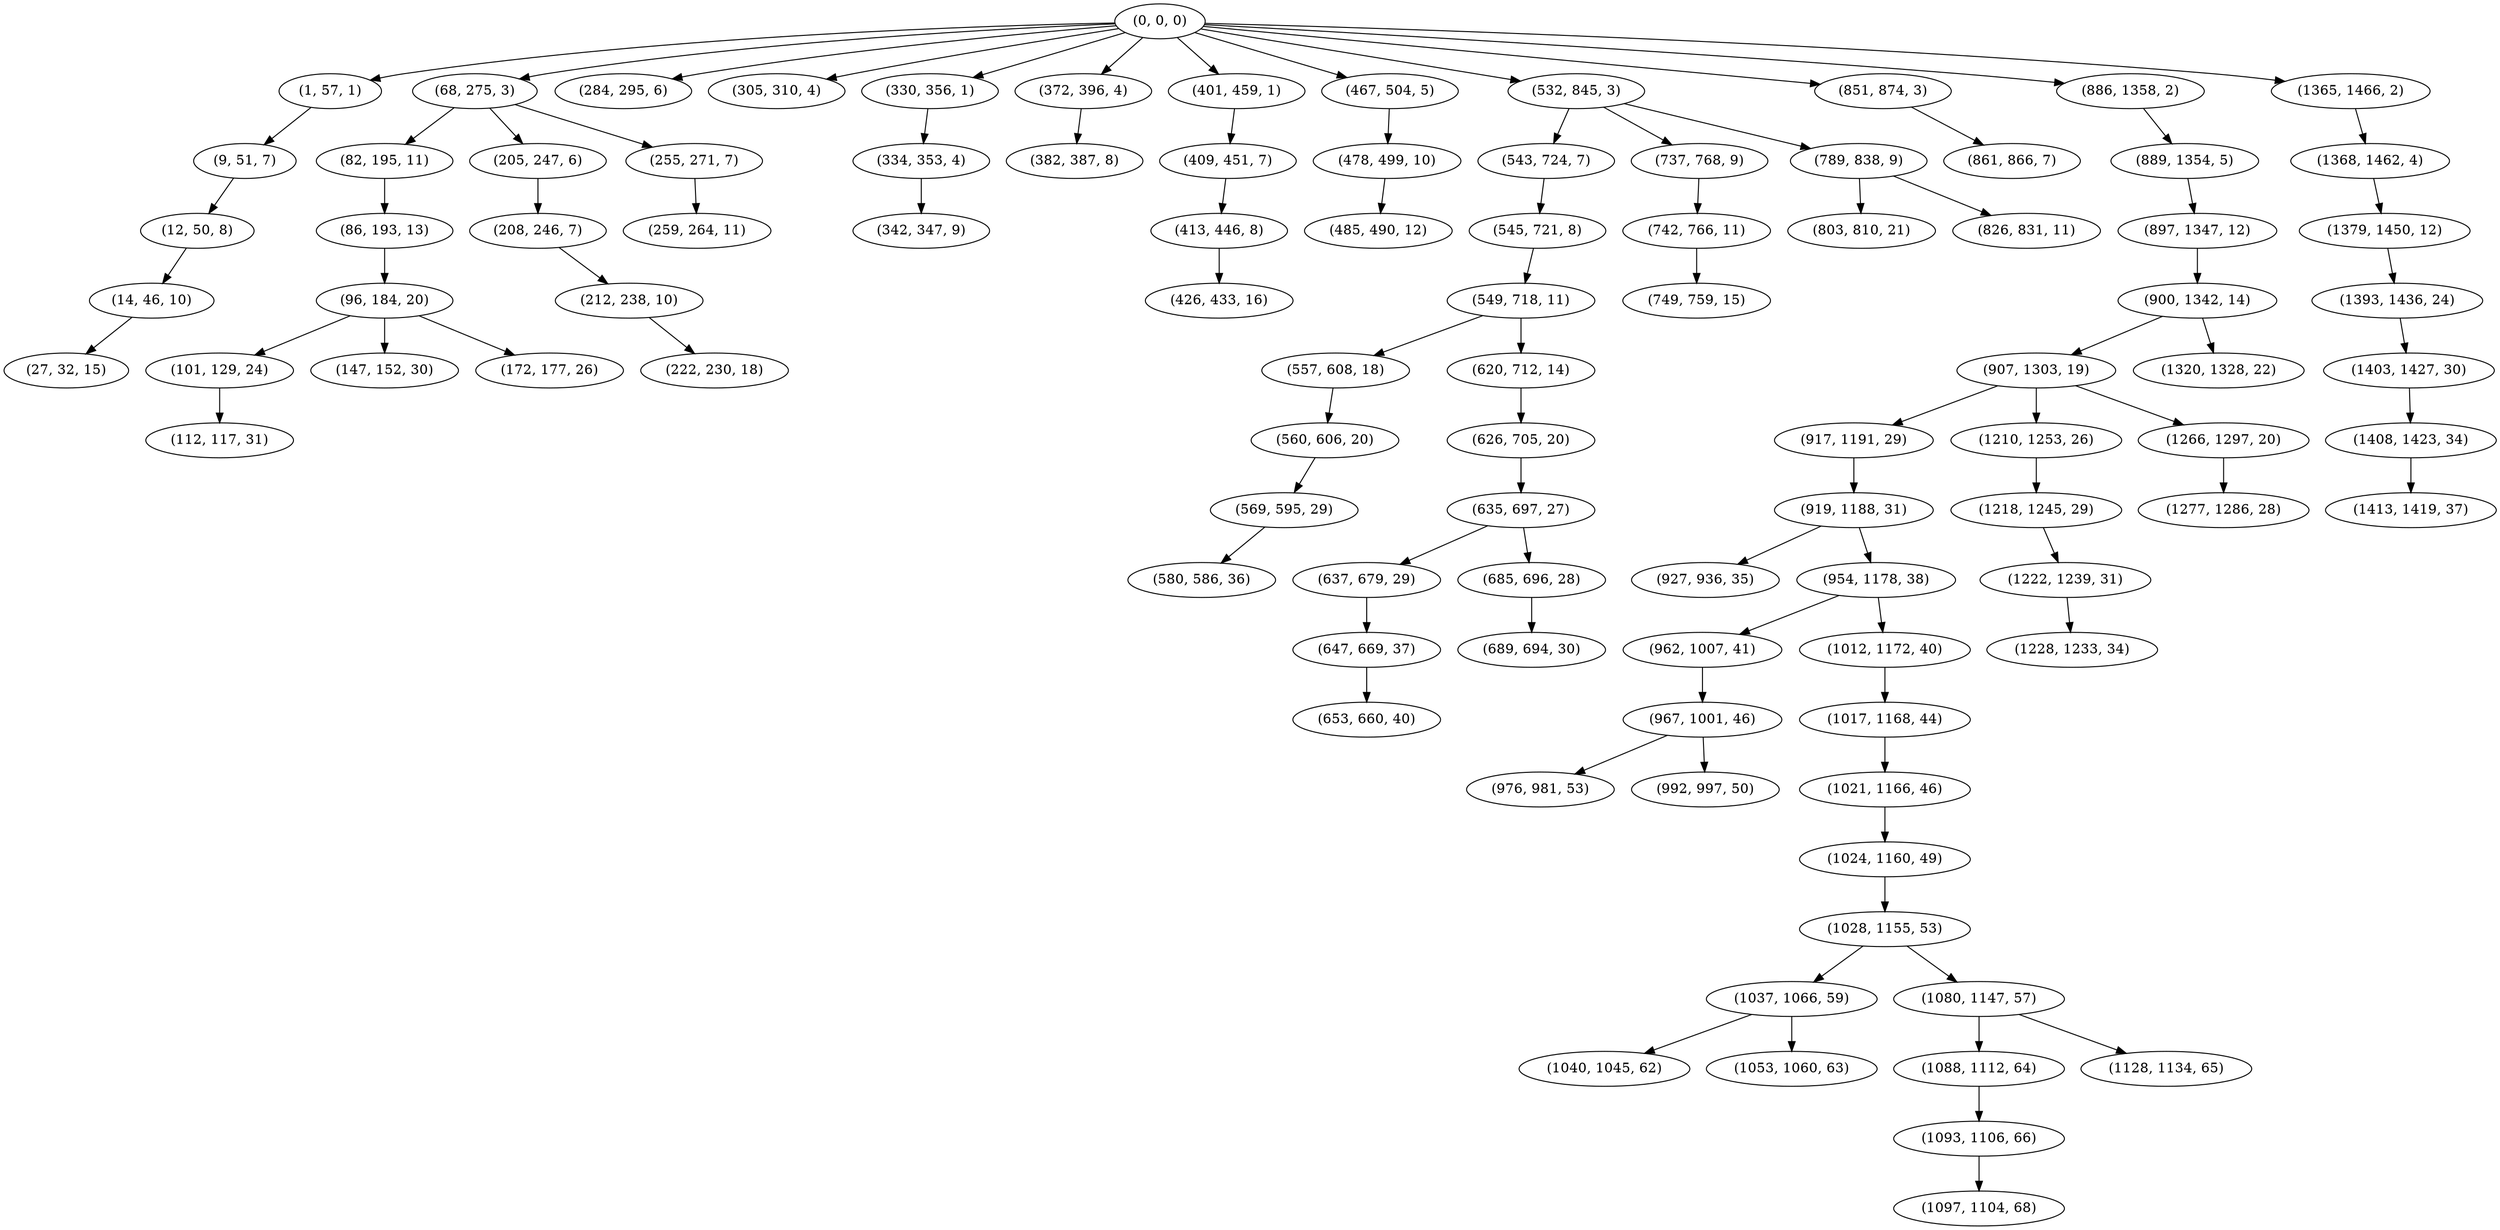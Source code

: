 digraph tree {
    "(0, 0, 0)";
    "(1, 57, 1)";
    "(9, 51, 7)";
    "(12, 50, 8)";
    "(14, 46, 10)";
    "(27, 32, 15)";
    "(68, 275, 3)";
    "(82, 195, 11)";
    "(86, 193, 13)";
    "(96, 184, 20)";
    "(101, 129, 24)";
    "(112, 117, 31)";
    "(147, 152, 30)";
    "(172, 177, 26)";
    "(205, 247, 6)";
    "(208, 246, 7)";
    "(212, 238, 10)";
    "(222, 230, 18)";
    "(255, 271, 7)";
    "(259, 264, 11)";
    "(284, 295, 6)";
    "(305, 310, 4)";
    "(330, 356, 1)";
    "(334, 353, 4)";
    "(342, 347, 9)";
    "(372, 396, 4)";
    "(382, 387, 8)";
    "(401, 459, 1)";
    "(409, 451, 7)";
    "(413, 446, 8)";
    "(426, 433, 16)";
    "(467, 504, 5)";
    "(478, 499, 10)";
    "(485, 490, 12)";
    "(532, 845, 3)";
    "(543, 724, 7)";
    "(545, 721, 8)";
    "(549, 718, 11)";
    "(557, 608, 18)";
    "(560, 606, 20)";
    "(569, 595, 29)";
    "(580, 586, 36)";
    "(620, 712, 14)";
    "(626, 705, 20)";
    "(635, 697, 27)";
    "(637, 679, 29)";
    "(647, 669, 37)";
    "(653, 660, 40)";
    "(685, 696, 28)";
    "(689, 694, 30)";
    "(737, 768, 9)";
    "(742, 766, 11)";
    "(749, 759, 15)";
    "(789, 838, 9)";
    "(803, 810, 21)";
    "(826, 831, 11)";
    "(851, 874, 3)";
    "(861, 866, 7)";
    "(886, 1358, 2)";
    "(889, 1354, 5)";
    "(897, 1347, 12)";
    "(900, 1342, 14)";
    "(907, 1303, 19)";
    "(917, 1191, 29)";
    "(919, 1188, 31)";
    "(927, 936, 35)";
    "(954, 1178, 38)";
    "(962, 1007, 41)";
    "(967, 1001, 46)";
    "(976, 981, 53)";
    "(992, 997, 50)";
    "(1012, 1172, 40)";
    "(1017, 1168, 44)";
    "(1021, 1166, 46)";
    "(1024, 1160, 49)";
    "(1028, 1155, 53)";
    "(1037, 1066, 59)";
    "(1040, 1045, 62)";
    "(1053, 1060, 63)";
    "(1080, 1147, 57)";
    "(1088, 1112, 64)";
    "(1093, 1106, 66)";
    "(1097, 1104, 68)";
    "(1128, 1134, 65)";
    "(1210, 1253, 26)";
    "(1218, 1245, 29)";
    "(1222, 1239, 31)";
    "(1228, 1233, 34)";
    "(1266, 1297, 20)";
    "(1277, 1286, 28)";
    "(1320, 1328, 22)";
    "(1365, 1466, 2)";
    "(1368, 1462, 4)";
    "(1379, 1450, 12)";
    "(1393, 1436, 24)";
    "(1403, 1427, 30)";
    "(1408, 1423, 34)";
    "(1413, 1419, 37)";
    "(0, 0, 0)" -> "(1, 57, 1)";
    "(0, 0, 0)" -> "(68, 275, 3)";
    "(0, 0, 0)" -> "(284, 295, 6)";
    "(0, 0, 0)" -> "(305, 310, 4)";
    "(0, 0, 0)" -> "(330, 356, 1)";
    "(0, 0, 0)" -> "(372, 396, 4)";
    "(0, 0, 0)" -> "(401, 459, 1)";
    "(0, 0, 0)" -> "(467, 504, 5)";
    "(0, 0, 0)" -> "(532, 845, 3)";
    "(0, 0, 0)" -> "(851, 874, 3)";
    "(0, 0, 0)" -> "(886, 1358, 2)";
    "(0, 0, 0)" -> "(1365, 1466, 2)";
    "(1, 57, 1)" -> "(9, 51, 7)";
    "(9, 51, 7)" -> "(12, 50, 8)";
    "(12, 50, 8)" -> "(14, 46, 10)";
    "(14, 46, 10)" -> "(27, 32, 15)";
    "(68, 275, 3)" -> "(82, 195, 11)";
    "(68, 275, 3)" -> "(205, 247, 6)";
    "(68, 275, 3)" -> "(255, 271, 7)";
    "(82, 195, 11)" -> "(86, 193, 13)";
    "(86, 193, 13)" -> "(96, 184, 20)";
    "(96, 184, 20)" -> "(101, 129, 24)";
    "(96, 184, 20)" -> "(147, 152, 30)";
    "(96, 184, 20)" -> "(172, 177, 26)";
    "(101, 129, 24)" -> "(112, 117, 31)";
    "(205, 247, 6)" -> "(208, 246, 7)";
    "(208, 246, 7)" -> "(212, 238, 10)";
    "(212, 238, 10)" -> "(222, 230, 18)";
    "(255, 271, 7)" -> "(259, 264, 11)";
    "(330, 356, 1)" -> "(334, 353, 4)";
    "(334, 353, 4)" -> "(342, 347, 9)";
    "(372, 396, 4)" -> "(382, 387, 8)";
    "(401, 459, 1)" -> "(409, 451, 7)";
    "(409, 451, 7)" -> "(413, 446, 8)";
    "(413, 446, 8)" -> "(426, 433, 16)";
    "(467, 504, 5)" -> "(478, 499, 10)";
    "(478, 499, 10)" -> "(485, 490, 12)";
    "(532, 845, 3)" -> "(543, 724, 7)";
    "(532, 845, 3)" -> "(737, 768, 9)";
    "(532, 845, 3)" -> "(789, 838, 9)";
    "(543, 724, 7)" -> "(545, 721, 8)";
    "(545, 721, 8)" -> "(549, 718, 11)";
    "(549, 718, 11)" -> "(557, 608, 18)";
    "(549, 718, 11)" -> "(620, 712, 14)";
    "(557, 608, 18)" -> "(560, 606, 20)";
    "(560, 606, 20)" -> "(569, 595, 29)";
    "(569, 595, 29)" -> "(580, 586, 36)";
    "(620, 712, 14)" -> "(626, 705, 20)";
    "(626, 705, 20)" -> "(635, 697, 27)";
    "(635, 697, 27)" -> "(637, 679, 29)";
    "(635, 697, 27)" -> "(685, 696, 28)";
    "(637, 679, 29)" -> "(647, 669, 37)";
    "(647, 669, 37)" -> "(653, 660, 40)";
    "(685, 696, 28)" -> "(689, 694, 30)";
    "(737, 768, 9)" -> "(742, 766, 11)";
    "(742, 766, 11)" -> "(749, 759, 15)";
    "(789, 838, 9)" -> "(803, 810, 21)";
    "(789, 838, 9)" -> "(826, 831, 11)";
    "(851, 874, 3)" -> "(861, 866, 7)";
    "(886, 1358, 2)" -> "(889, 1354, 5)";
    "(889, 1354, 5)" -> "(897, 1347, 12)";
    "(897, 1347, 12)" -> "(900, 1342, 14)";
    "(900, 1342, 14)" -> "(907, 1303, 19)";
    "(900, 1342, 14)" -> "(1320, 1328, 22)";
    "(907, 1303, 19)" -> "(917, 1191, 29)";
    "(907, 1303, 19)" -> "(1210, 1253, 26)";
    "(907, 1303, 19)" -> "(1266, 1297, 20)";
    "(917, 1191, 29)" -> "(919, 1188, 31)";
    "(919, 1188, 31)" -> "(927, 936, 35)";
    "(919, 1188, 31)" -> "(954, 1178, 38)";
    "(954, 1178, 38)" -> "(962, 1007, 41)";
    "(954, 1178, 38)" -> "(1012, 1172, 40)";
    "(962, 1007, 41)" -> "(967, 1001, 46)";
    "(967, 1001, 46)" -> "(976, 981, 53)";
    "(967, 1001, 46)" -> "(992, 997, 50)";
    "(1012, 1172, 40)" -> "(1017, 1168, 44)";
    "(1017, 1168, 44)" -> "(1021, 1166, 46)";
    "(1021, 1166, 46)" -> "(1024, 1160, 49)";
    "(1024, 1160, 49)" -> "(1028, 1155, 53)";
    "(1028, 1155, 53)" -> "(1037, 1066, 59)";
    "(1028, 1155, 53)" -> "(1080, 1147, 57)";
    "(1037, 1066, 59)" -> "(1040, 1045, 62)";
    "(1037, 1066, 59)" -> "(1053, 1060, 63)";
    "(1080, 1147, 57)" -> "(1088, 1112, 64)";
    "(1080, 1147, 57)" -> "(1128, 1134, 65)";
    "(1088, 1112, 64)" -> "(1093, 1106, 66)";
    "(1093, 1106, 66)" -> "(1097, 1104, 68)";
    "(1210, 1253, 26)" -> "(1218, 1245, 29)";
    "(1218, 1245, 29)" -> "(1222, 1239, 31)";
    "(1222, 1239, 31)" -> "(1228, 1233, 34)";
    "(1266, 1297, 20)" -> "(1277, 1286, 28)";
    "(1365, 1466, 2)" -> "(1368, 1462, 4)";
    "(1368, 1462, 4)" -> "(1379, 1450, 12)";
    "(1379, 1450, 12)" -> "(1393, 1436, 24)";
    "(1393, 1436, 24)" -> "(1403, 1427, 30)";
    "(1403, 1427, 30)" -> "(1408, 1423, 34)";
    "(1408, 1423, 34)" -> "(1413, 1419, 37)";
}
